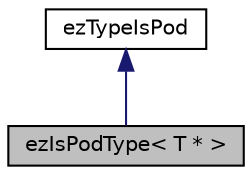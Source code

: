 digraph "ezIsPodType&lt; T * &gt;"
{
 // LATEX_PDF_SIZE
  edge [fontname="Helvetica",fontsize="10",labelfontname="Helvetica",labelfontsize="10"];
  node [fontname="Helvetica",fontsize="10",shape=record];
  Node1 [label="ezIsPodType\< T * \>",height=0.2,width=0.4,color="black", fillcolor="grey75", style="filled", fontcolor="black",tooltip="Pointers are POD types."];
  Node2 -> Node1 [dir="back",color="midnightblue",fontsize="10",style="solid",fontname="Helvetica"];
  Node2 [label="ezTypeIsPod",height=0.2,width=0.4,color="black", fillcolor="white", style="filled",URL="$d6/d09/structez_trait_int.htm",tooltip="Type traits."];
}
